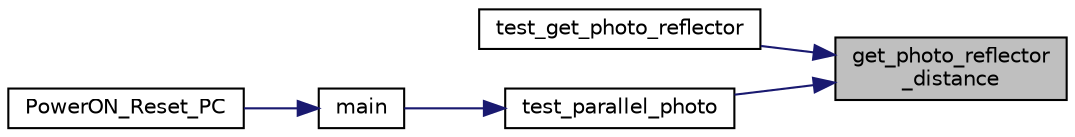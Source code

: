 digraph "get_photo_reflector_distance"
{
 // LATEX_PDF_SIZE
  edge [fontname="Helvetica",fontsize="10",labelfontname="Helvetica",labelfontsize="10"];
  node [fontname="Helvetica",fontsize="10",shape=record];
  rankdir="RL";
  Node1 [label="get_photo_reflector\l_distance",height=0.2,width=0.4,color="black", fillcolor="grey75", style="filled", fontcolor="black",tooltip="フォトリフレクタで計測した距離を取得"];
  Node1 -> Node2 [dir="back",color="midnightblue",fontsize="10",style="solid",fontname="Helvetica"];
  Node2 [label="test_get_photo_reflector",height=0.2,width=0.4,color="black", fillcolor="white", style="filled",URL="$test__function_8c.html#ad2335ae2e40529ee5e2be25acf690a46",tooltip=" "];
  Node1 -> Node3 [dir="back",color="midnightblue",fontsize="10",style="solid",fontname="Helvetica"];
  Node3 [label="test_parallel_photo",height=0.2,width=0.4,color="black", fillcolor="white", style="filled",URL="$test__function_8c.html#a4d5084c6064c94b0ee5239792af9bb42",tooltip="壁との並走テスト"];
  Node3 -> Node4 [dir="back",color="midnightblue",fontsize="10",style="solid",fontname="Helvetica"];
  Node4 [label="main",height=0.2,width=0.4,color="black", fillcolor="white", style="filled",URL="$resetprg_8c.html#a6288eba0f8e8ad3ab1544ad731eb7667",tooltip=" "];
  Node4 -> Node5 [dir="back",color="midnightblue",fontsize="10",style="solid",fontname="Helvetica"];
  Node5 [label="PowerON_Reset_PC",height=0.2,width=0.4,color="black", fillcolor="white", style="filled",URL="$vect_8h.html#a3fe9583050a6d22f2c254e63225697bb",tooltip=" "];
}
